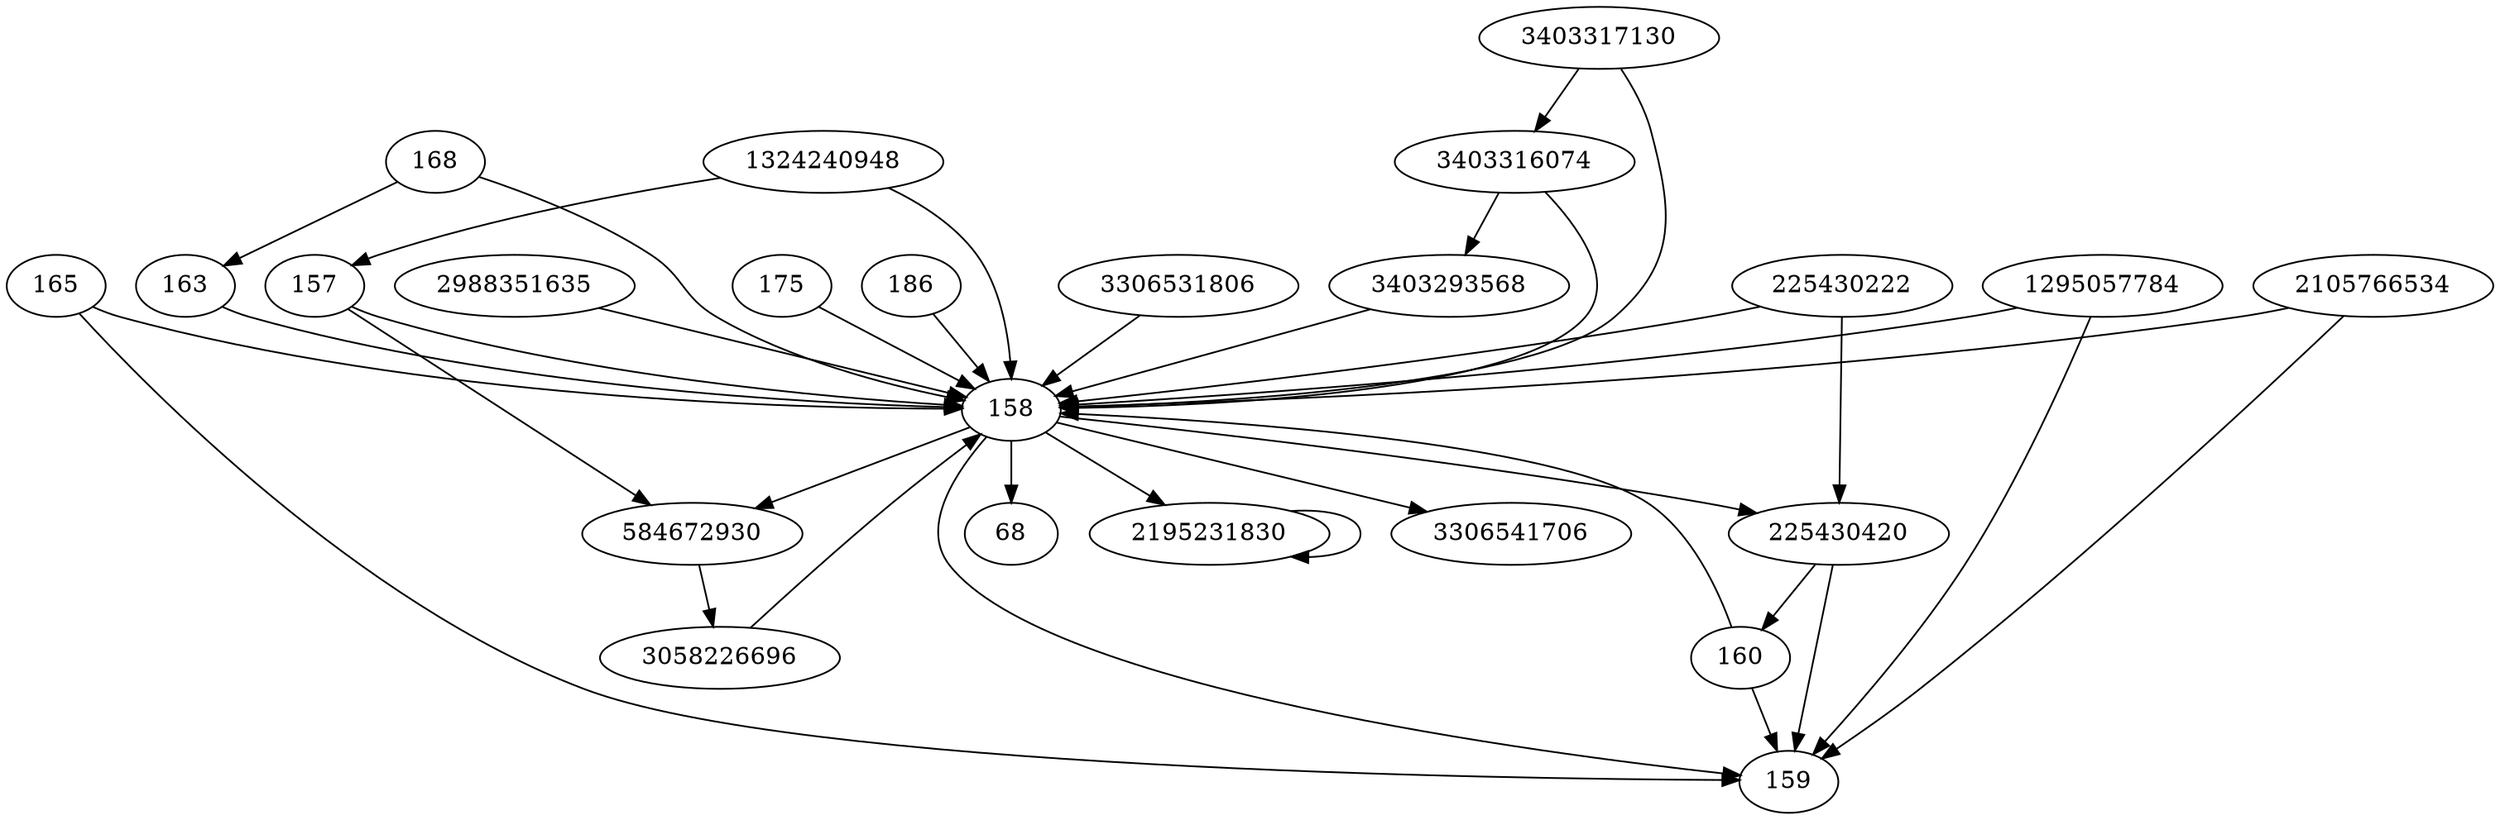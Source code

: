 digraph  {
3403293568;
2105766534;
3058226696;
3403317130;
3306541706;
2988351635;
225430420;
157;
158;
159;
160;
584672930;
163;
165;
168;
175;
1324240948;
186;
68;
225430222;
2195231830;
3306531806;
3403316074;
1295057784;
3403293568 -> 158;
2105766534 -> 158;
2105766534 -> 159;
3058226696 -> 158;
3403317130 -> 3403316074;
3403317130 -> 158;
2988351635 -> 158;
225430420 -> 159;
225430420 -> 160;
157 -> 584672930;
157 -> 158;
158 -> 584672930;
158 -> 3306541706;
158 -> 2195231830;
158 -> 225430420;
158 -> 159;
158 -> 68;
160 -> 159;
160 -> 158;
584672930 -> 3058226696;
163 -> 158;
165 -> 158;
165 -> 159;
168 -> 158;
168 -> 163;
175 -> 158;
1324240948 -> 157;
1324240948 -> 158;
186 -> 158;
225430222 -> 225430420;
225430222 -> 158;
2195231830 -> 2195231830;
3306531806 -> 158;
3403316074 -> 158;
3403316074 -> 3403293568;
1295057784 -> 158;
1295057784 -> 159;
}
